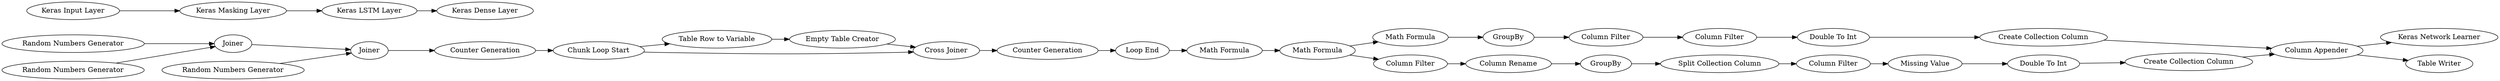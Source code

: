 digraph {
	12 -> 15
	20 -> 21
	8 -> 9
	23 -> 24
	21 -> 25
	14 -> 12
	27 -> 28
	4 -> 6
	22 -> 23
	18 -> 19
	30 -> 33
	33 -> 29
	25 -> 34
	24 -> 32
	31 -> 33
	35 -> 31
	26 -> 27
	34 -> 30
	32 -> 35
	33 -> 37
	17 -> 18
	10 -> 11
	5 -> 7
	8 -> 11
	15 -> 16
	7 -> 13
	13 -> 8
	6 -> 7
	3 -> 6
	11 -> 14
	19 -> 20
	28 -> 36
	9 -> 10
	16 -> 22
	16 -> 17
	27 [label="Keras Masking Layer"]
	7 [label=Joiner]
	9 [label="Table Row to Variable"]
	18 [label="Column Rename"]
	21 [label="Column Filter"]
	26 [label="Keras Input Layer"]
	8 [label="Chunk Loop Start"]
	17 [label="Column Filter"]
	3 [label="Random Numbers Generator"]
	19 [label=GroupBy]
	24 [label="Column Filter"]
	31 [label="Create Collection Column"]
	6 [label=Joiner]
	15 [label="Math Formula"]
	25 [label="Missing Value"]
	12 [label="Loop End"]
	10 [label="Empty Table Creator"]
	16 [label="Math Formula"]
	30 [label="Create Collection Column"]
	22 [label="Math Formula"]
	28 [label="Keras LSTM Layer"]
	11 [label="Cross Joiner"]
	4 [label="Random Numbers Generator"]
	23 [label=GroupBy]
	14 [label="Counter Generation"]
	5 [label="Random Numbers Generator"]
	13 [label="Counter Generation"]
	20 [label="Split Collection Column"]
	35 [label="Double To Int"]
	34 [label="Double To Int"]
	29 [label="Keras Network Learner"]
	36 [label="Keras Dense Layer"]
	33 [label="Column Appender"]
	32 [label="Column Filter"]
	37 [label="Table Writer"]
	rankdir=LR
}
